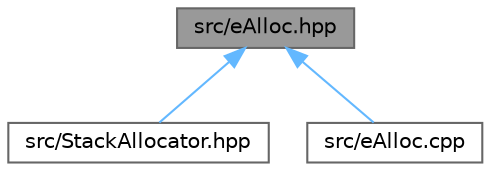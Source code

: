 digraph "src/eAlloc.hpp"
{
 // LATEX_PDF_SIZE
  bgcolor="transparent";
  edge [fontname=Helvetica,fontsize=10,labelfontname=Helvetica,labelfontsize=10];
  node [fontname=Helvetica,fontsize=10,shape=box,height=0.2,width=0.4];
  Node1 [id="Node000001",label="src/eAlloc.hpp",height=0.2,width=0.4,color="gray40", fillcolor="grey60", style="filled", fontcolor="black",tooltip="TLSF-based MCU/host-agnostic memory allocator with multi-pool support."];
  Node1 -> Node2 [id="edge1_Node000001_Node000002",dir="back",color="steelblue1",style="solid",tooltip=" "];
  Node2 [id="Node000002",label="src/StackAllocator.hpp",height=0.2,width=0.4,color="grey40", fillcolor="white", style="filled",URL="$_stack_allocator_8hpp.html",tooltip="MCU/host-agnostic C++ allocator using a stack-allocated memory pool and TLSF."];
  Node1 -> Node3 [id="edge2_Node000001_Node000003",dir="back",color="steelblue1",style="solid",tooltip=" "];
  Node3 [id="Node000003",label="src/eAlloc.cpp",height=0.2,width=0.4,color="grey40", fillcolor="white", style="filled",URL="$e_alloc_8cpp.html",tooltip="Implementation of TLSF-based MCU/host-agnostic memory allocator (dsa::eAlloc)."];
}
